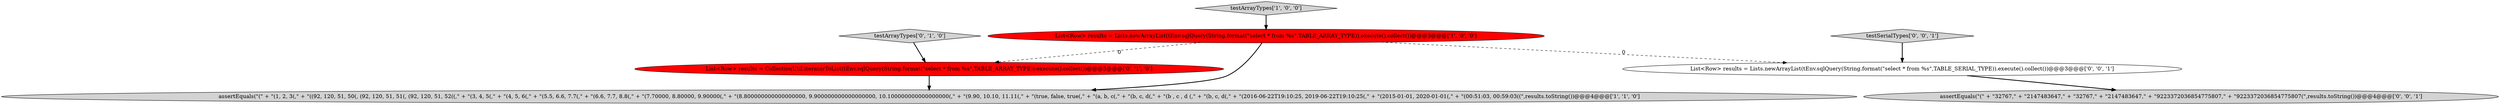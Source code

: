 digraph {
3 [style = filled, label = "testArrayTypes['0', '1', '0']", fillcolor = lightgray, shape = diamond image = "AAA0AAABBB2BBB"];
6 [style = filled, label = "testSerialTypes['0', '0', '1']", fillcolor = lightgray, shape = diamond image = "AAA0AAABBB3BBB"];
0 [style = filled, label = "testArrayTypes['1', '0', '0']", fillcolor = lightgray, shape = diamond image = "AAA0AAABBB1BBB"];
7 [style = filled, label = "assertEquals(\"(\" + \"32767,\" + \"2147483647,\" + \"32767,\" + \"2147483647,\" + \"9223372036854775807,\" + \"9223372036854775807(\",results.toString())@@@4@@@['0', '0', '1']", fillcolor = lightgray, shape = ellipse image = "AAA0AAABBB3BBB"];
1 [style = filled, label = "assertEquals(\"(\" + \"(1, 2, 3(,\" + \"((92, 120, 51, 50(, (92, 120, 51, 51(, (92, 120, 51, 52((,\" + \"(3, 4, 5(,\" + \"(4, 5, 6(,\" + \"(5.5, 6.6, 7.7(,\" + \"(6.6, 7.7, 8.8(,\" + \"(7.70000, 8.80000, 9.90000(,\" + \"(8.800000000000000000, 9.900000000000000000, 10.100000000000000000(,\" + \"(9.90, 10.10, 11.11(,\" + \"(true, false, true(,\" + \"(a, b, c(,\" + \"(b, c, d(,\" + \"(b , c , d (,\" + \"(b, c, d(,\" + \"(2016-06-22T19:10:25, 2019-06-22T19:10:25(,\" + \"(2015-01-01, 2020-01-01(,\" + \"(00:51:03, 00:59:03((\",results.toString())@@@4@@@['1', '1', '0']", fillcolor = lightgray, shape = ellipse image = "AAA0AAABBB1BBB"];
2 [style = filled, label = "List<Row> results = Lists.newArrayList(tEnv.sqlQuery(String.format(\"select * from %s\",TABLE_ARRAY_TYPE)).execute().collect())@@@3@@@['1', '0', '0']", fillcolor = red, shape = ellipse image = "AAA1AAABBB1BBB"];
5 [style = filled, label = "List<Row> results = Lists.newArrayList(tEnv.sqlQuery(String.format(\"select * from %s\",TABLE_SERIAL_TYPE)).execute().collect())@@@3@@@['0', '0', '1']", fillcolor = white, shape = ellipse image = "AAA0AAABBB3BBB"];
4 [style = filled, label = "List<Row> results = CollectionUtil.iteratorToList(tEnv.sqlQuery(String.format(\"select * from %s\",TABLE_ARRAY_TYPE)).execute().collect())@@@3@@@['0', '1', '0']", fillcolor = red, shape = ellipse image = "AAA1AAABBB2BBB"];
5->7 [style = bold, label=""];
2->4 [style = dashed, label="0"];
6->5 [style = bold, label=""];
2->5 [style = dashed, label="0"];
4->1 [style = bold, label=""];
3->4 [style = bold, label=""];
2->1 [style = bold, label=""];
0->2 [style = bold, label=""];
}
